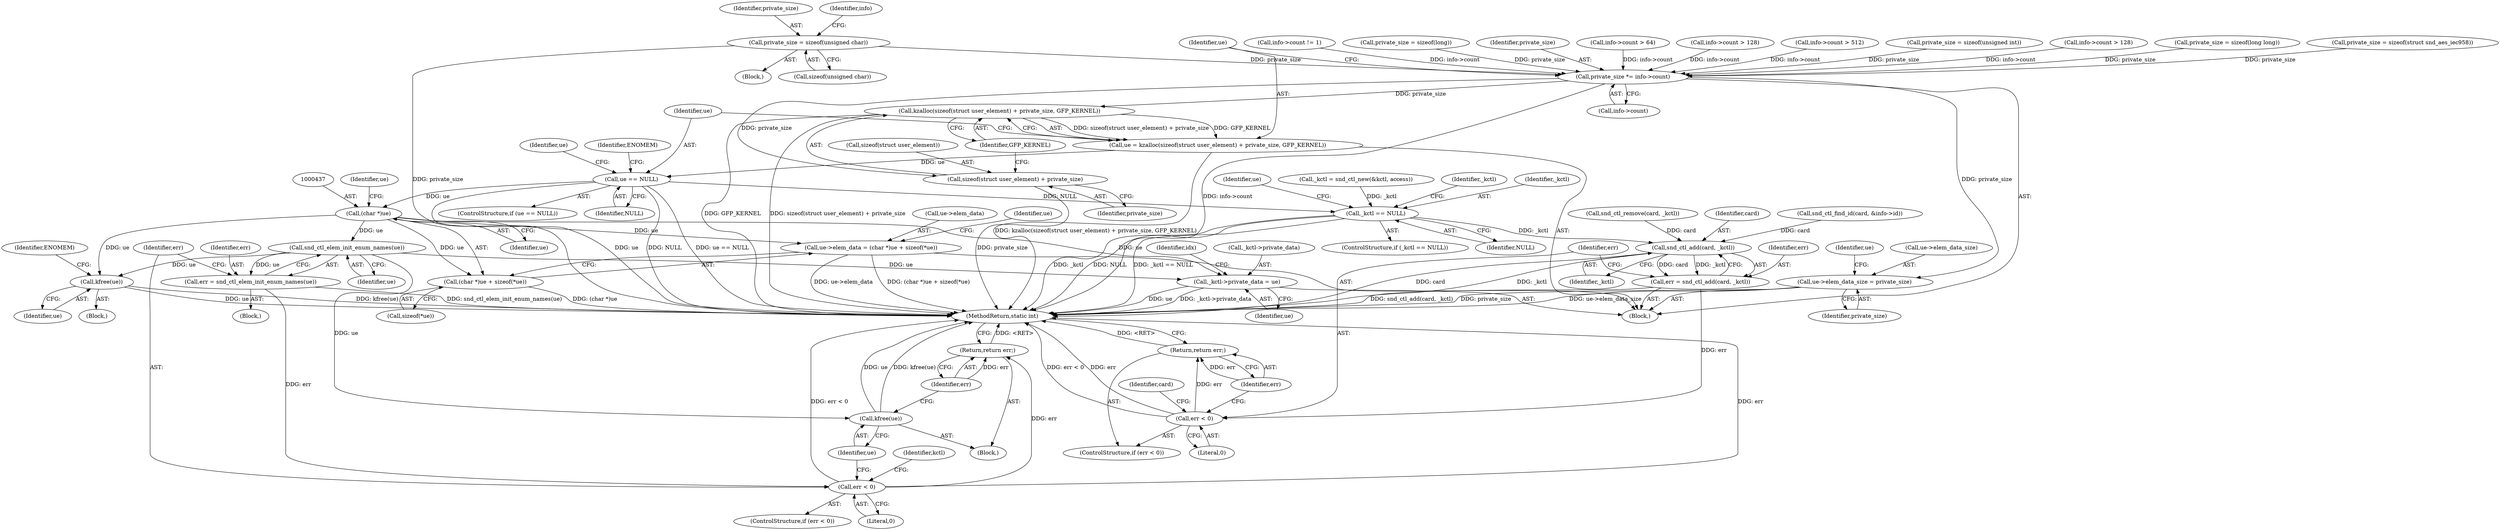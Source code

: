 digraph "0_linux_82262a46627bebb0febcc26664746c25cef08563@API" {
"1000360" [label="(Call,private_size = sizeof(unsigned char))"];
"1000393" [label="(Call,private_size *= info->count)"];
"1000400" [label="(Call,kzalloc(sizeof(struct user_element) + private_size, GFP_KERNEL))"];
"1000398" [label="(Call,ue = kzalloc(sizeof(struct user_element) + private_size, GFP_KERNEL))"];
"1000407" [label="(Call,ue == NULL)"];
"1000436" [label="(Call,(char *)ue)"];
"1000431" [label="(Call,ue->elem_data = (char *)ue + sizeof(*ue))"];
"1000435" [label="(Call,(char *)ue + sizeof(*ue))"];
"1000458" [label="(Call,snd_ctl_elem_init_enum_names(ue))"];
"1000456" [label="(Call,err = snd_ctl_elem_init_enum_names(ue))"];
"1000461" [label="(Call,err < 0)"];
"1000467" [label="(Return,return err;)"];
"1000465" [label="(Call,kfree(ue))"];
"1000489" [label="(Call,kfree(ue))"];
"1000494" [label="(Call,_kctl->private_data = ue)"];
"1000481" [label="(Call,_kctl == NULL)"];
"1000521" [label="(Call,snd_ctl_add(card, _kctl))"];
"1000519" [label="(Call,err = snd_ctl_add(card, _kctl))"];
"1000525" [label="(Call,err < 0)"];
"1000528" [label="(Return,return err;)"];
"1000401" [label="(Call,sizeof(struct user_element) + private_size)"];
"1000442" [label="(Call,ue->elem_data_size = private_size)"];
"1000432" [label="(Call,ue->elem_data)"];
"1000490" [label="(Identifier,ue)"];
"1000365" [label="(Call,info->count > 512)"];
"1000193" [label="(Call,snd_ctl_remove(card, _kctl))"];
"1000401" [label="(Call,sizeof(struct user_element) + private_size)"];
"1000400" [label="(Call,kzalloc(sizeof(struct user_element) + private_size, GFP_KERNEL))"];
"1000302" [label="(Block,)"];
"1000406" [label="(ControlStructure,if (ue == NULL))"];
"1000415" [label="(Identifier,ue)"];
"1000431" [label="(Call,ue->elem_data = (char *)ue + sizeof(*ue))"];
"1000528" [label="(Return,return err;)"];
"1000335" [label="(Call,private_size = sizeof(unsigned int))"];
"1000461" [label="(Call,err < 0)"];
"1000523" [label="(Identifier,_kctl)"];
"1000341" [label="(Call,info->count > 128)"];
"1000405" [label="(Identifier,GFP_KERNEL)"];
"1000471" [label="(Identifier,kctl)"];
"1000527" [label="(Literal,0)"];
"1000320" [label="(Call,private_size = sizeof(long long))"];
"1000409" [label="(Identifier,NULL)"];
"1000361" [label="(Identifier,private_size)"];
"1000362" [label="(Call,sizeof(unsigned char))"];
"1000435" [label="(Call,(char *)ue + sizeof(*ue))"];
"1000375" [label="(Call,private_size = sizeof(struct snd_aes_iec958))"];
"1000525" [label="(Call,err < 0)"];
"1000474" [label="(Call,_kctl = snd_ctl_new(&kctl, access))"];
"1000380" [label="(Call,info->count != 1)"];
"1000408" [label="(Identifier,ue)"];
"1000529" [label="(Identifier,err)"];
"1000367" [label="(Identifier,info)"];
"1000402" [label="(Call,sizeof(struct user_element))"];
"1000464" [label="(Block,)"];
"1000360" [label="(Call,private_size = sizeof(unsigned char))"];
"1000526" [label="(Identifier,err)"];
"1000521" [label="(Call,snd_ctl_add(card, _kctl))"];
"1000496" [label="(Identifier,_kctl)"];
"1000520" [label="(Identifier,err)"];
"1000546" [label="(MethodReturn,static int)"];
"1000522" [label="(Identifier,card)"];
"1000498" [label="(Identifier,ue)"];
"1000489" [label="(Call,kfree(ue))"];
"1000399" [label="(Identifier,ue)"];
"1000436" [label="(Call,(char *)ue)"];
"1000458" [label="(Call,snd_ctl_elem_init_enum_names(ue))"];
"1000305" [label="(Call,private_size = sizeof(long))"];
"1000460" [label="(ControlStructure,if (err < 0))"];
"1000482" [label="(Identifier,_kctl)"];
"1000394" [label="(Identifier,private_size)"];
"1000466" [label="(Identifier,ue)"];
"1000443" [label="(Call,ue->elem_data_size)"];
"1000451" [label="(Identifier,ue)"];
"1000446" [label="(Identifier,private_size)"];
"1000481" [label="(Call,_kctl == NULL)"];
"1000412" [label="(Identifier,ENOMEM)"];
"1000177" [label="(Call,snd_ctl_find_id(card, &info->id))"];
"1000438" [label="(Identifier,ue)"];
"1000480" [label="(ControlStructure,if (_kctl == NULL))"];
"1000533" [label="(Identifier,card)"];
"1000493" [label="(Identifier,ENOMEM)"];
"1000444" [label="(Identifier,ue)"];
"1000104" [label="(Block,)"];
"1000457" [label="(Identifier,err)"];
"1000398" [label="(Call,ue = kzalloc(sizeof(struct user_element) + private_size, GFP_KERNEL))"];
"1000524" [label="(ControlStructure,if (err < 0))"];
"1000439" [label="(Call,sizeof(*ue))"];
"1000455" [label="(Block,)"];
"1000459" [label="(Identifier,ue)"];
"1000325" [label="(Call,info->count > 64)"];
"1000456" [label="(Call,err = snd_ctl_elem_init_enum_names(ue))"];
"1000465" [label="(Call,kfree(ue))"];
"1000404" [label="(Identifier,private_size)"];
"1000467" [label="(Return,return err;)"];
"1000494" [label="(Call,_kctl->private_data = ue)"];
"1000483" [label="(Identifier,NULL)"];
"1000462" [label="(Identifier,err)"];
"1000519" [label="(Call,err = snd_ctl_add(card, _kctl))"];
"1000442" [label="(Call,ue->elem_data_size = private_size)"];
"1000393" [label="(Call,private_size *= info->count)"];
"1000441" [label="(Identifier,ue)"];
"1000395" [label="(Call,info->count)"];
"1000310" [label="(Call,info->count > 128)"];
"1000407" [label="(Call,ue == NULL)"];
"1000463" [label="(Literal,0)"];
"1000484" [label="(Block,)"];
"1000468" [label="(Identifier,err)"];
"1000501" [label="(Identifier,idx)"];
"1000487" [label="(Identifier,ue)"];
"1000495" [label="(Call,_kctl->private_data)"];
"1000360" -> "1000302"  [label="AST: "];
"1000360" -> "1000362"  [label="CFG: "];
"1000361" -> "1000360"  [label="AST: "];
"1000362" -> "1000360"  [label="AST: "];
"1000367" -> "1000360"  [label="CFG: "];
"1000360" -> "1000546"  [label="DDG: private_size"];
"1000360" -> "1000393"  [label="DDG: private_size"];
"1000393" -> "1000104"  [label="AST: "];
"1000393" -> "1000395"  [label="CFG: "];
"1000394" -> "1000393"  [label="AST: "];
"1000395" -> "1000393"  [label="AST: "];
"1000399" -> "1000393"  [label="CFG: "];
"1000393" -> "1000546"  [label="DDG: info->count"];
"1000325" -> "1000393"  [label="DDG: info->count"];
"1000310" -> "1000393"  [label="DDG: info->count"];
"1000341" -> "1000393"  [label="DDG: info->count"];
"1000365" -> "1000393"  [label="DDG: info->count"];
"1000380" -> "1000393"  [label="DDG: info->count"];
"1000375" -> "1000393"  [label="DDG: private_size"];
"1000335" -> "1000393"  [label="DDG: private_size"];
"1000305" -> "1000393"  [label="DDG: private_size"];
"1000320" -> "1000393"  [label="DDG: private_size"];
"1000393" -> "1000400"  [label="DDG: private_size"];
"1000393" -> "1000401"  [label="DDG: private_size"];
"1000393" -> "1000442"  [label="DDG: private_size"];
"1000400" -> "1000398"  [label="AST: "];
"1000400" -> "1000405"  [label="CFG: "];
"1000401" -> "1000400"  [label="AST: "];
"1000405" -> "1000400"  [label="AST: "];
"1000398" -> "1000400"  [label="CFG: "];
"1000400" -> "1000546"  [label="DDG: GFP_KERNEL"];
"1000400" -> "1000546"  [label="DDG: sizeof(struct user_element) + private_size"];
"1000400" -> "1000398"  [label="DDG: sizeof(struct user_element) + private_size"];
"1000400" -> "1000398"  [label="DDG: GFP_KERNEL"];
"1000398" -> "1000104"  [label="AST: "];
"1000399" -> "1000398"  [label="AST: "];
"1000408" -> "1000398"  [label="CFG: "];
"1000398" -> "1000546"  [label="DDG: kzalloc(sizeof(struct user_element) + private_size, GFP_KERNEL)"];
"1000398" -> "1000407"  [label="DDG: ue"];
"1000407" -> "1000406"  [label="AST: "];
"1000407" -> "1000409"  [label="CFG: "];
"1000408" -> "1000407"  [label="AST: "];
"1000409" -> "1000407"  [label="AST: "];
"1000412" -> "1000407"  [label="CFG: "];
"1000415" -> "1000407"  [label="CFG: "];
"1000407" -> "1000546"  [label="DDG: NULL"];
"1000407" -> "1000546"  [label="DDG: ue == NULL"];
"1000407" -> "1000546"  [label="DDG: ue"];
"1000407" -> "1000436"  [label="DDG: ue"];
"1000407" -> "1000481"  [label="DDG: NULL"];
"1000436" -> "1000435"  [label="AST: "];
"1000436" -> "1000438"  [label="CFG: "];
"1000437" -> "1000436"  [label="AST: "];
"1000438" -> "1000436"  [label="AST: "];
"1000441" -> "1000436"  [label="CFG: "];
"1000436" -> "1000431"  [label="DDG: ue"];
"1000436" -> "1000435"  [label="DDG: ue"];
"1000436" -> "1000458"  [label="DDG: ue"];
"1000436" -> "1000489"  [label="DDG: ue"];
"1000436" -> "1000494"  [label="DDG: ue"];
"1000431" -> "1000104"  [label="AST: "];
"1000431" -> "1000435"  [label="CFG: "];
"1000432" -> "1000431"  [label="AST: "];
"1000435" -> "1000431"  [label="AST: "];
"1000444" -> "1000431"  [label="CFG: "];
"1000431" -> "1000546"  [label="DDG: ue->elem_data"];
"1000431" -> "1000546"  [label="DDG: (char *)ue + sizeof(*ue)"];
"1000435" -> "1000439"  [label="CFG: "];
"1000439" -> "1000435"  [label="AST: "];
"1000435" -> "1000546"  [label="DDG: (char *)ue"];
"1000458" -> "1000456"  [label="AST: "];
"1000458" -> "1000459"  [label="CFG: "];
"1000459" -> "1000458"  [label="AST: "];
"1000456" -> "1000458"  [label="CFG: "];
"1000458" -> "1000456"  [label="DDG: ue"];
"1000458" -> "1000465"  [label="DDG: ue"];
"1000458" -> "1000489"  [label="DDG: ue"];
"1000458" -> "1000494"  [label="DDG: ue"];
"1000456" -> "1000455"  [label="AST: "];
"1000457" -> "1000456"  [label="AST: "];
"1000462" -> "1000456"  [label="CFG: "];
"1000456" -> "1000546"  [label="DDG: snd_ctl_elem_init_enum_names(ue)"];
"1000456" -> "1000461"  [label="DDG: err"];
"1000461" -> "1000460"  [label="AST: "];
"1000461" -> "1000463"  [label="CFG: "];
"1000462" -> "1000461"  [label="AST: "];
"1000463" -> "1000461"  [label="AST: "];
"1000466" -> "1000461"  [label="CFG: "];
"1000471" -> "1000461"  [label="CFG: "];
"1000461" -> "1000546"  [label="DDG: err < 0"];
"1000461" -> "1000546"  [label="DDG: err"];
"1000461" -> "1000467"  [label="DDG: err"];
"1000467" -> "1000464"  [label="AST: "];
"1000467" -> "1000468"  [label="CFG: "];
"1000468" -> "1000467"  [label="AST: "];
"1000546" -> "1000467"  [label="CFG: "];
"1000467" -> "1000546"  [label="DDG: <RET>"];
"1000468" -> "1000467"  [label="DDG: err"];
"1000465" -> "1000464"  [label="AST: "];
"1000465" -> "1000466"  [label="CFG: "];
"1000466" -> "1000465"  [label="AST: "];
"1000468" -> "1000465"  [label="CFG: "];
"1000465" -> "1000546"  [label="DDG: kfree(ue)"];
"1000465" -> "1000546"  [label="DDG: ue"];
"1000489" -> "1000484"  [label="AST: "];
"1000489" -> "1000490"  [label="CFG: "];
"1000490" -> "1000489"  [label="AST: "];
"1000493" -> "1000489"  [label="CFG: "];
"1000489" -> "1000546"  [label="DDG: kfree(ue)"];
"1000489" -> "1000546"  [label="DDG: ue"];
"1000494" -> "1000104"  [label="AST: "];
"1000494" -> "1000498"  [label="CFG: "];
"1000495" -> "1000494"  [label="AST: "];
"1000498" -> "1000494"  [label="AST: "];
"1000501" -> "1000494"  [label="CFG: "];
"1000494" -> "1000546"  [label="DDG: ue"];
"1000494" -> "1000546"  [label="DDG: _kctl->private_data"];
"1000481" -> "1000480"  [label="AST: "];
"1000481" -> "1000483"  [label="CFG: "];
"1000482" -> "1000481"  [label="AST: "];
"1000483" -> "1000481"  [label="AST: "];
"1000487" -> "1000481"  [label="CFG: "];
"1000496" -> "1000481"  [label="CFG: "];
"1000481" -> "1000546"  [label="DDG: NULL"];
"1000481" -> "1000546"  [label="DDG: _kctl == NULL"];
"1000481" -> "1000546"  [label="DDG: _kctl"];
"1000474" -> "1000481"  [label="DDG: _kctl"];
"1000481" -> "1000521"  [label="DDG: _kctl"];
"1000521" -> "1000519"  [label="AST: "];
"1000521" -> "1000523"  [label="CFG: "];
"1000522" -> "1000521"  [label="AST: "];
"1000523" -> "1000521"  [label="AST: "];
"1000519" -> "1000521"  [label="CFG: "];
"1000521" -> "1000546"  [label="DDG: card"];
"1000521" -> "1000546"  [label="DDG: _kctl"];
"1000521" -> "1000519"  [label="DDG: card"];
"1000521" -> "1000519"  [label="DDG: _kctl"];
"1000177" -> "1000521"  [label="DDG: card"];
"1000193" -> "1000521"  [label="DDG: card"];
"1000519" -> "1000104"  [label="AST: "];
"1000520" -> "1000519"  [label="AST: "];
"1000526" -> "1000519"  [label="CFG: "];
"1000519" -> "1000546"  [label="DDG: snd_ctl_add(card, _kctl)"];
"1000519" -> "1000525"  [label="DDG: err"];
"1000525" -> "1000524"  [label="AST: "];
"1000525" -> "1000527"  [label="CFG: "];
"1000526" -> "1000525"  [label="AST: "];
"1000527" -> "1000525"  [label="AST: "];
"1000529" -> "1000525"  [label="CFG: "];
"1000533" -> "1000525"  [label="CFG: "];
"1000525" -> "1000546"  [label="DDG: err < 0"];
"1000525" -> "1000546"  [label="DDG: err"];
"1000525" -> "1000528"  [label="DDG: err"];
"1000528" -> "1000524"  [label="AST: "];
"1000528" -> "1000529"  [label="CFG: "];
"1000529" -> "1000528"  [label="AST: "];
"1000546" -> "1000528"  [label="CFG: "];
"1000528" -> "1000546"  [label="DDG: <RET>"];
"1000529" -> "1000528"  [label="DDG: err"];
"1000401" -> "1000404"  [label="CFG: "];
"1000402" -> "1000401"  [label="AST: "];
"1000404" -> "1000401"  [label="AST: "];
"1000405" -> "1000401"  [label="CFG: "];
"1000401" -> "1000546"  [label="DDG: private_size"];
"1000442" -> "1000104"  [label="AST: "];
"1000442" -> "1000446"  [label="CFG: "];
"1000443" -> "1000442"  [label="AST: "];
"1000446" -> "1000442"  [label="AST: "];
"1000451" -> "1000442"  [label="CFG: "];
"1000442" -> "1000546"  [label="DDG: ue->elem_data_size"];
"1000442" -> "1000546"  [label="DDG: private_size"];
}
